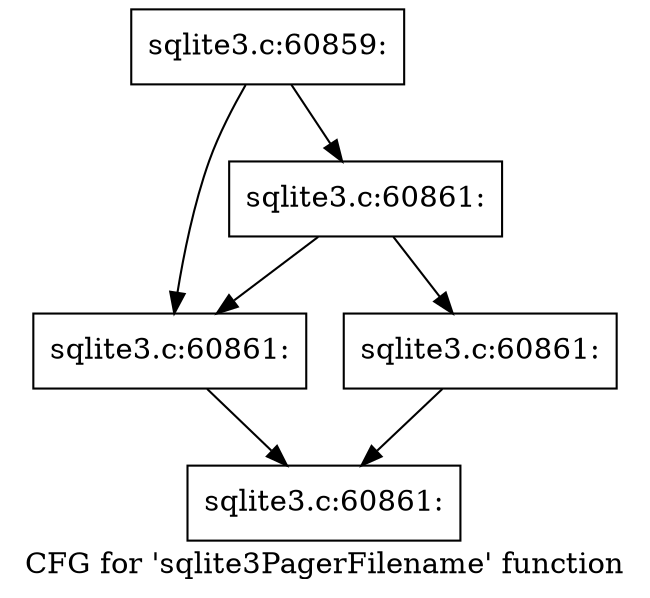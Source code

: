 digraph "CFG for 'sqlite3PagerFilename' function" {
	label="CFG for 'sqlite3PagerFilename' function";

	Node0x55c0f72cccb0 [shape=record,label="{sqlite3.c:60859:}"];
	Node0x55c0f72cccb0 -> Node0x55c0f72ebac0;
	Node0x55c0f72cccb0 -> Node0x55c0f72eba20;
	Node0x55c0f72ebac0 [shape=record,label="{sqlite3.c:60861:}"];
	Node0x55c0f72ebac0 -> Node0x55c0f72eb9d0;
	Node0x55c0f72ebac0 -> Node0x55c0f72eba20;
	Node0x55c0f72eb9d0 [shape=record,label="{sqlite3.c:60861:}"];
	Node0x55c0f72eb9d0 -> Node0x55c0f72eba70;
	Node0x55c0f72eba20 [shape=record,label="{sqlite3.c:60861:}"];
	Node0x55c0f72eba20 -> Node0x55c0f72eba70;
	Node0x55c0f72eba70 [shape=record,label="{sqlite3.c:60861:}"];
}

